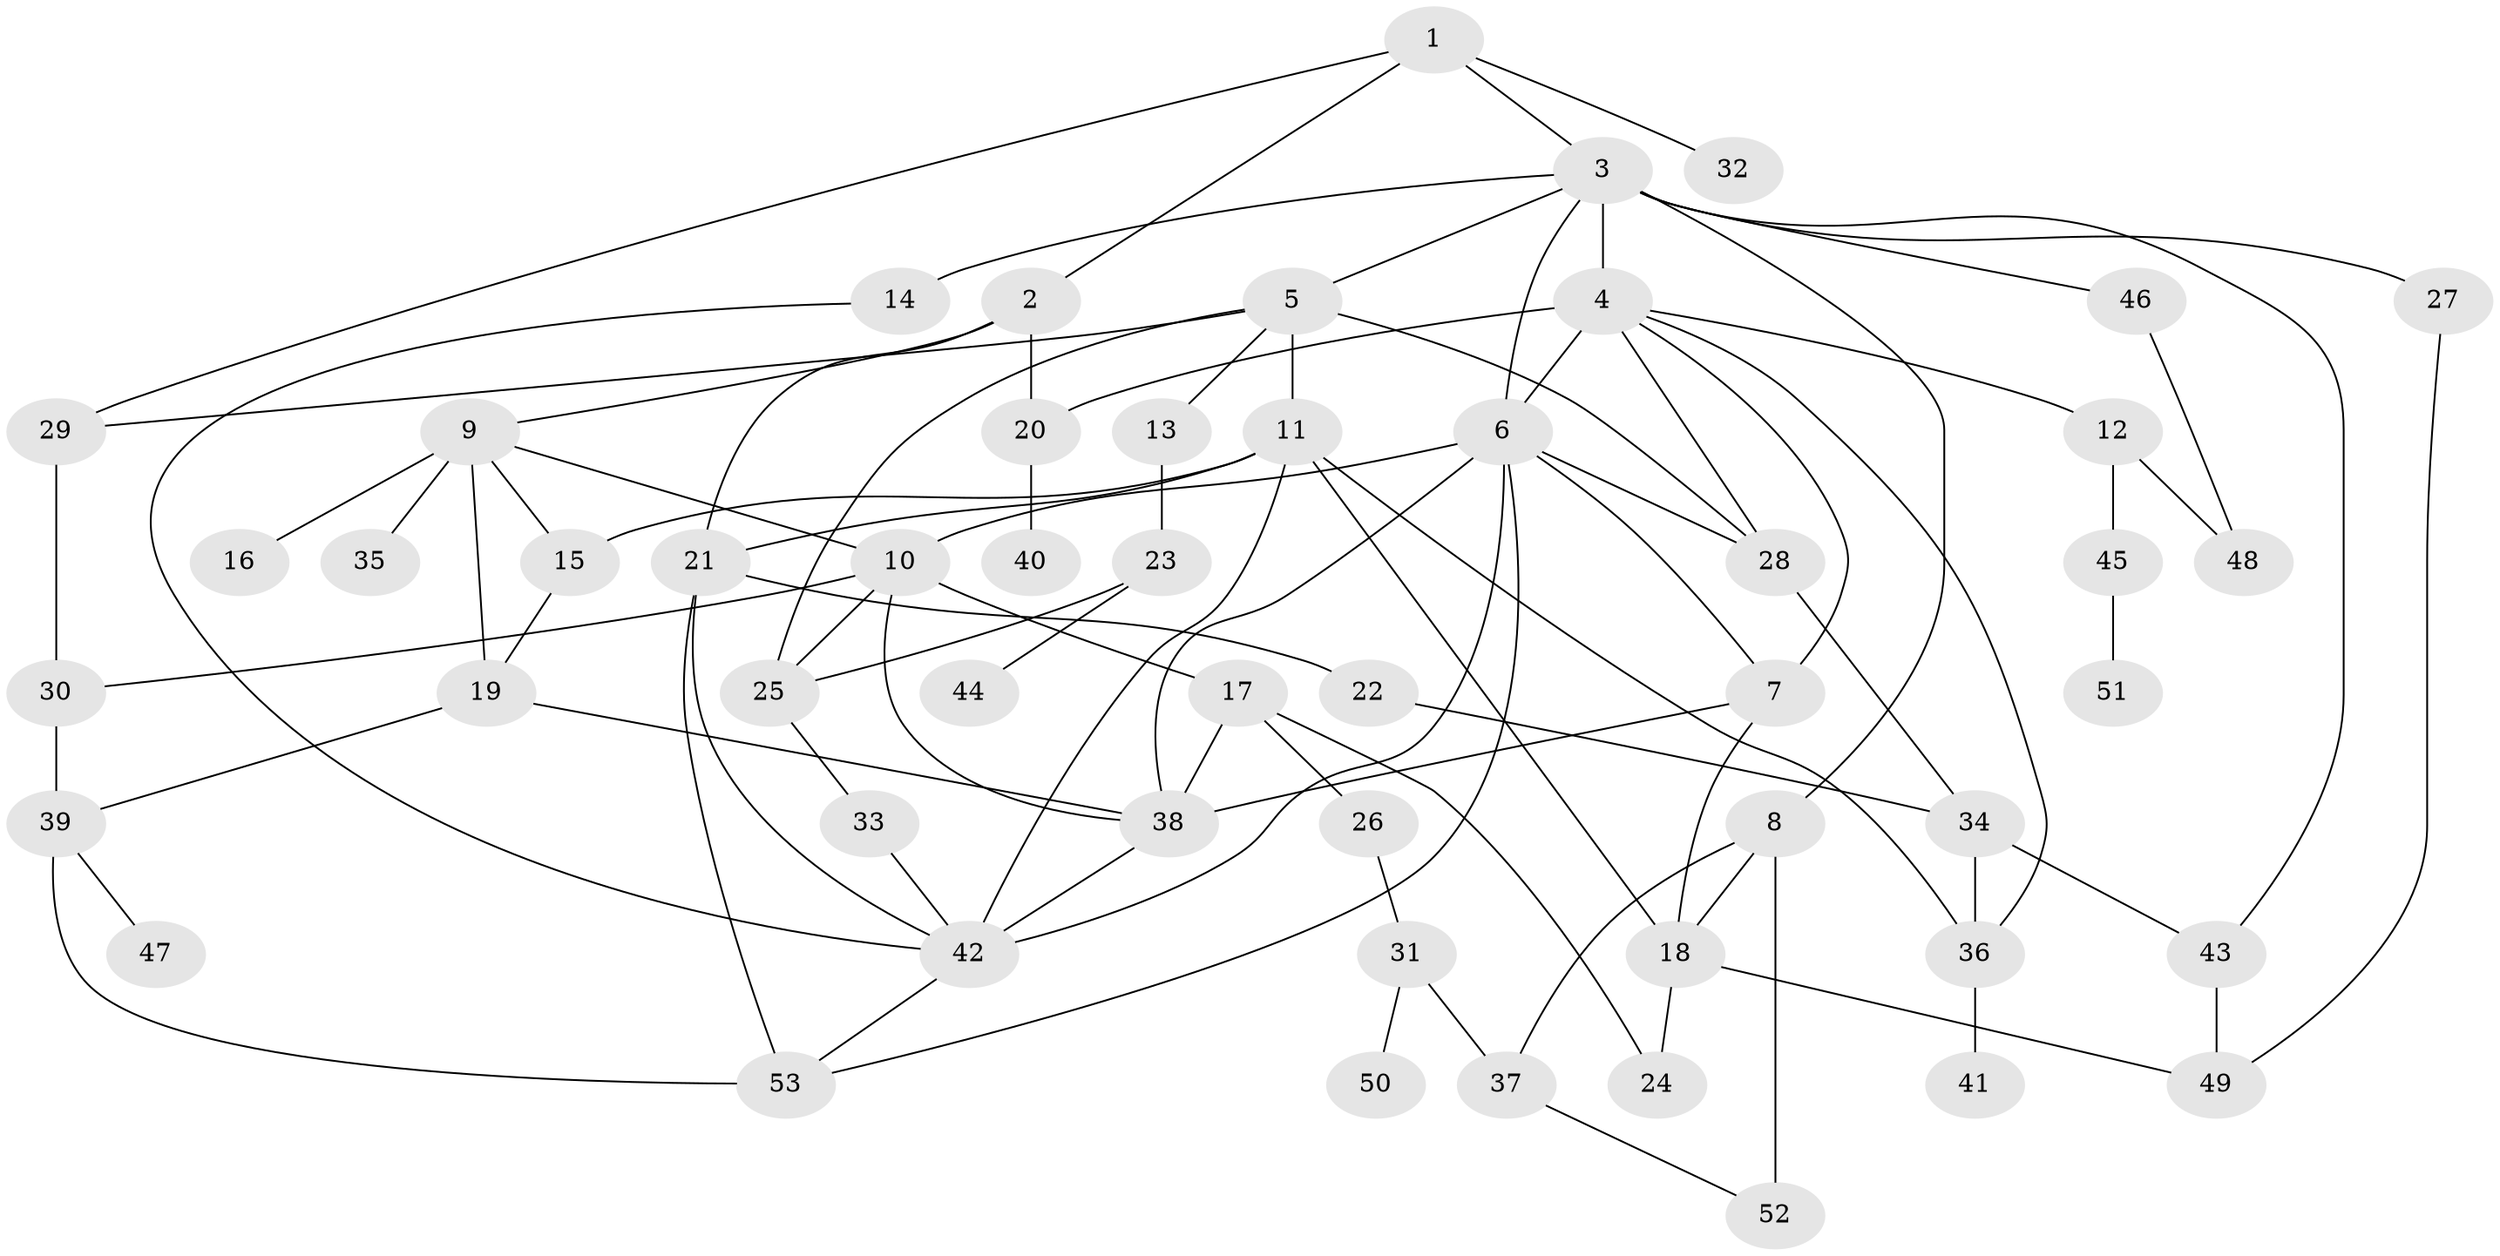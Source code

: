 // original degree distribution, {4: 0.1297709923664122, 5: 0.08396946564885496, 13: 0.007633587786259542, 3: 0.22137404580152673, 6: 0.015267175572519083, 7: 0.007633587786259542, 2: 0.2595419847328244, 1: 0.2748091603053435}
// Generated by graph-tools (version 1.1) at 2025/48/03/04/25 22:48:37]
// undirected, 53 vertices, 90 edges
graph export_dot {
  node [color=gray90,style=filled];
  1;
  2;
  3;
  4;
  5;
  6;
  7;
  8;
  9;
  10;
  11;
  12;
  13;
  14;
  15;
  16;
  17;
  18;
  19;
  20;
  21;
  22;
  23;
  24;
  25;
  26;
  27;
  28;
  29;
  30;
  31;
  32;
  33;
  34;
  35;
  36;
  37;
  38;
  39;
  40;
  41;
  42;
  43;
  44;
  45;
  46;
  47;
  48;
  49;
  50;
  51;
  52;
  53;
  1 -- 2 [weight=1.0];
  1 -- 3 [weight=2.0];
  1 -- 29 [weight=2.0];
  1 -- 32 [weight=1.0];
  2 -- 9 [weight=1.0];
  2 -- 20 [weight=1.0];
  2 -- 21 [weight=1.0];
  3 -- 4 [weight=4.0];
  3 -- 5 [weight=1.0];
  3 -- 6 [weight=1.0];
  3 -- 8 [weight=1.0];
  3 -- 14 [weight=2.0];
  3 -- 27 [weight=1.0];
  3 -- 43 [weight=1.0];
  3 -- 46 [weight=1.0];
  4 -- 6 [weight=1.0];
  4 -- 7 [weight=1.0];
  4 -- 12 [weight=1.0];
  4 -- 20 [weight=1.0];
  4 -- 28 [weight=1.0];
  4 -- 36 [weight=1.0];
  5 -- 11 [weight=1.0];
  5 -- 13 [weight=1.0];
  5 -- 25 [weight=1.0];
  5 -- 28 [weight=2.0];
  5 -- 29 [weight=1.0];
  6 -- 7 [weight=1.0];
  6 -- 10 [weight=1.0];
  6 -- 28 [weight=1.0];
  6 -- 38 [weight=1.0];
  6 -- 42 [weight=2.0];
  6 -- 53 [weight=1.0];
  7 -- 18 [weight=1.0];
  7 -- 38 [weight=1.0];
  8 -- 18 [weight=1.0];
  8 -- 37 [weight=2.0];
  8 -- 52 [weight=3.0];
  9 -- 10 [weight=1.0];
  9 -- 15 [weight=1.0];
  9 -- 16 [weight=1.0];
  9 -- 19 [weight=1.0];
  9 -- 35 [weight=2.0];
  10 -- 17 [weight=1.0];
  10 -- 25 [weight=1.0];
  10 -- 30 [weight=1.0];
  10 -- 38 [weight=1.0];
  11 -- 15 [weight=1.0];
  11 -- 18 [weight=1.0];
  11 -- 21 [weight=1.0];
  11 -- 36 [weight=1.0];
  11 -- 42 [weight=1.0];
  12 -- 45 [weight=1.0];
  12 -- 48 [weight=1.0];
  13 -- 23 [weight=1.0];
  14 -- 42 [weight=1.0];
  15 -- 19 [weight=1.0];
  17 -- 24 [weight=1.0];
  17 -- 26 [weight=1.0];
  17 -- 38 [weight=1.0];
  18 -- 24 [weight=1.0];
  18 -- 49 [weight=1.0];
  19 -- 38 [weight=1.0];
  19 -- 39 [weight=1.0];
  20 -- 40 [weight=4.0];
  21 -- 22 [weight=2.0];
  21 -- 42 [weight=1.0];
  21 -- 53 [weight=1.0];
  22 -- 34 [weight=1.0];
  23 -- 25 [weight=1.0];
  23 -- 44 [weight=1.0];
  25 -- 33 [weight=1.0];
  26 -- 31 [weight=1.0];
  27 -- 49 [weight=1.0];
  28 -- 34 [weight=1.0];
  29 -- 30 [weight=1.0];
  30 -- 39 [weight=2.0];
  31 -- 37 [weight=1.0];
  31 -- 50 [weight=1.0];
  33 -- 42 [weight=1.0];
  34 -- 36 [weight=1.0];
  34 -- 43 [weight=1.0];
  36 -- 41 [weight=1.0];
  37 -- 52 [weight=1.0];
  38 -- 42 [weight=1.0];
  39 -- 47 [weight=1.0];
  39 -- 53 [weight=1.0];
  42 -- 53 [weight=1.0];
  43 -- 49 [weight=1.0];
  45 -- 51 [weight=1.0];
  46 -- 48 [weight=1.0];
}
